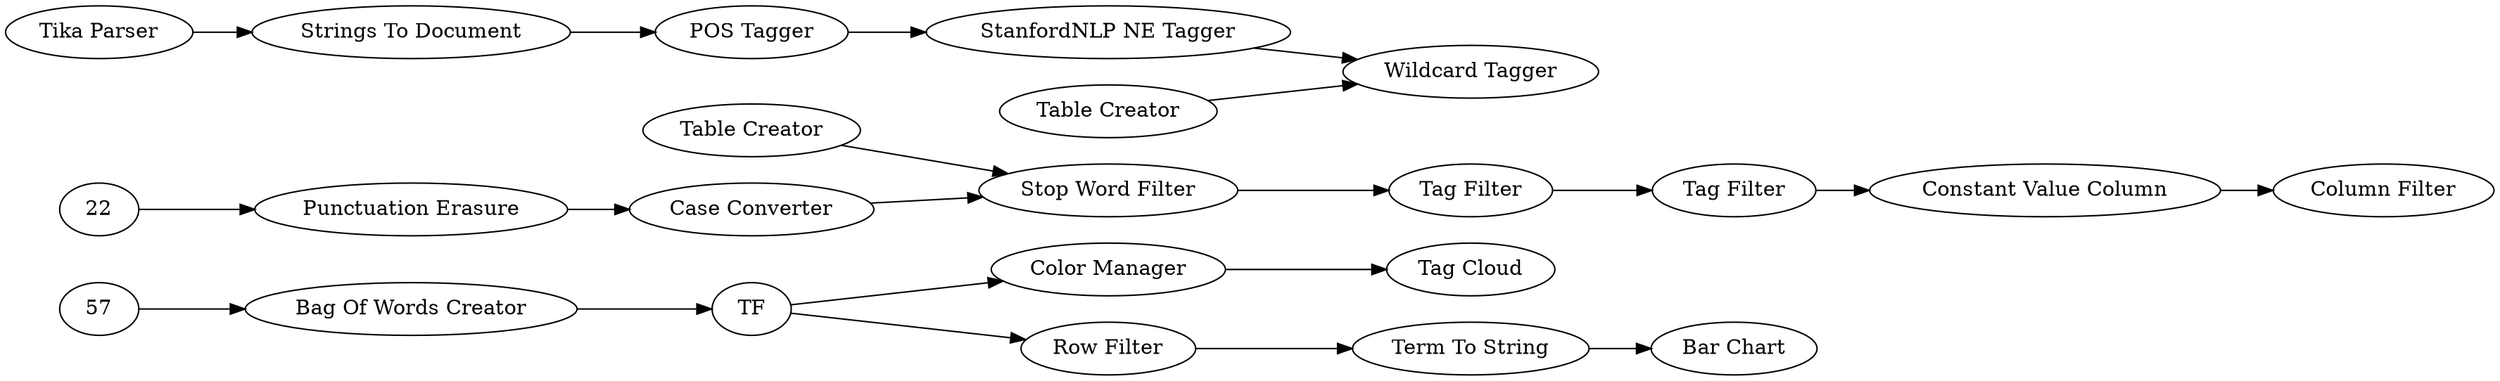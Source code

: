 digraph {
	50 [label=TF]
	51 [label="Bag Of Words Creator"]
	52 [label="Tag Cloud"]
	53 [label="Color Manager"]
	54 [label="Bar Chart"]
	55 [label="Term To String"]
	56 [label="Row Filter"]
	12 [label="Punctuation Erasure"]
	15 [label="Stop Word Filter"]
	16 [label="Case Converter"]
	17 [label="Tag Filter"]
	19 [label="Table Creator"]
	20 [label="Tag Filter"]
	4 [label="Tika Parser"]
	5 [label="Strings To Document"]
	7 [label="POS Tagger"]
	9 [label="StanfordNLP NE Tagger"]
	10 [label="Wildcard Tagger"]
	11 [label="Table Creator"]
	23 [label="Constant Value Column"]
	24 [label="Column Filter"]
	4 -> 5
	5 -> 7
	7 -> 9
	9 -> 10
	11 -> 10
	12 -> 16
	15 -> 17
	16 -> 15
	17 -> 20
	19 -> 15
	20 -> 23
	22 -> 12
	23 -> 24
	50 -> 53
	50 -> 56
	51 -> 50
	53 -> 52
	55 -> 54
	56 -> 55
	57 -> 51
	rankdir=LR
}
